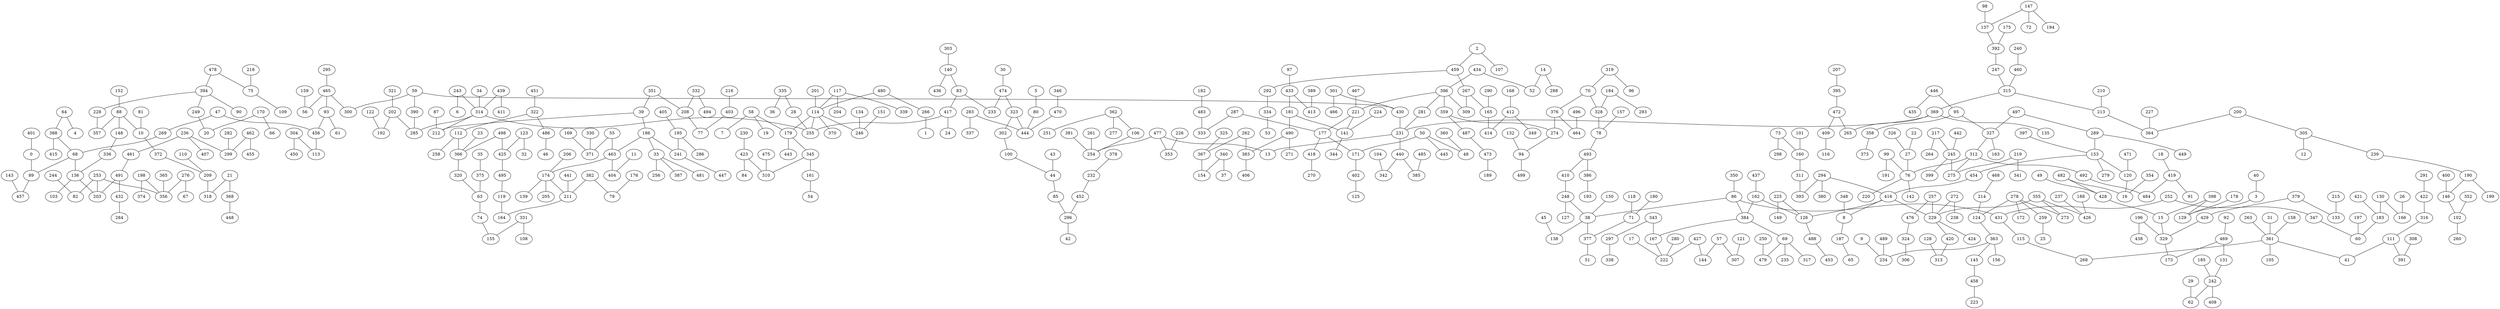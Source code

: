 strict graph G {
0;
1;
2;
3;
4;
5;
6;
7;
8;
9;
10;
11;
12;
13;
14;
15;
16;
17;
18;
19;
20;
21;
22;
23;
24;
25;
26;
27;
28;
29;
30;
31;
32;
33;
34;
35;
36;
37;
38;
39;
40;
41;
42;
43;
44;
45;
46;
47;
48;
49;
50;
51;
52;
53;
54;
55;
56;
57;
58;
59;
60;
61;
62;
63;
64;
65;
66;
67;
68;
69;
70;
71;
72;
73;
74;
75;
76;
77;
78;
79;
80;
81;
82;
83;
84;
85;
86;
87;
88;
89;
90;
91;
92;
93;
94;
95;
96;
97;
98;
99;
100;
101;
102;
103;
104;
105;
106;
107;
108;
109;
110;
111;
112;
113;
114;
115;
116;
117;
118;
119;
120;
121;
122;
123;
124;
125;
126;
127;
128;
129;
130;
131;
132;
133;
134;
135;
136;
137;
138;
139;
140;
141;
142;
143;
144;
145;
146;
147;
148;
149;
150;
151;
152;
153;
154;
155;
156;
157;
158;
159;
160;
161;
162;
163;
164;
165;
166;
167;
168;
169;
170;
171;
172;
173;
174;
175;
176;
177;
178;
179;
180;
181;
182;
183;
184;
185;
186;
187;
188;
189;
190;
191;
192;
193;
194;
195;
196;
197;
198;
199;
200;
201;
202;
203;
204;
205;
206;
207;
208;
209;
210;
211;
212;
213;
214;
215;
216;
217;
218;
219;
220;
221;
222;
223;
224;
225;
226;
227;
228;
229;
230;
231;
232;
233;
234;
235;
236;
237;
238;
239;
240;
241;
242;
243;
244;
245;
246;
247;
248;
249;
250;
251;
252;
253;
254;
255;
256;
257;
258;
259;
260;
261;
262;
263;
264;
265;
266;
267;
268;
269;
270;
271;
272;
273;
274;
275;
276;
277;
278;
279;
280;
281;
282;
283;
284;
285;
286;
287;
288;
289;
290;
291;
292;
293;
294;
295;
296;
297;
298;
299;
300;
301;
302;
303;
304;
305;
306;
307;
308;
309;
310;
311;
312;
313;
314;
315;
316;
317;
318;
319;
320;
321;
322;
323;
324;
325;
326;
327;
328;
329;
330;
331;
332;
333;
334;
335;
336;
337;
338;
339;
340;
341;
342;
343;
344;
345;
346;
347;
348;
349;
350;
351;
352;
353;
354;
355;
356;
357;
358;
359;
360;
361;
362;
363;
364;
365;
366;
367;
368;
369;
370;
371;
372;
373;
374;
375;
376;
377;
378;
379;
380;
381;
382;
383;
384;
385;
386;
387;
388;
389;
390;
391;
392;
393;
394;
395;
396;
397;
398;
399;
400;
401;
402;
403;
404;
405;
406;
407;
408;
409;
410;
411;
412;
413;
414;
415;
416;
417;
418;
419;
420;
421;
422;
423;
424;
425;
426;
427;
428;
429;
430;
431;
432;
433;
434;
435;
436;
437;
438;
439;
440;
441;
442;
443;
444;
445;
446;
447;
448;
449;
450;
451;
452;
453;
454;
455;
456;
457;
458;
459;
460;
461;
462;
463;
464;
465;
466;
467;
468;
469;
470;
471;
472;
473;
474;
475;
476;
477;
478;
479;
480;
481;
482;
483;
484;
485;
486;
487;
488;
489;
490;
491;
492;
493;
494;
495;
496;
497;
498;
499;
419 -- 484;
350 -- 86;
207 -- 395;
55 -- 371;
301 -- 430;
376 -- 274;
248 -- 38;
465 -- 56;
497 -- 289;
336 -- 136;
76 -- 220;
3 -- 129;
201 -- 114;
378 -- 232;
100 -- 44;
136 -- 203;
269 -- 68;
434 -- 396;
477 -- 13;
311 -- 393;
331 -- 108;
78 -- 493;
83 -- 233;
416 -- 126;
243 -- 314;
281 -- 231;
177 -- 418;
312 -- 76;
334 -- 53;
200 -- 305;
432 -- 284;
363 -- 156;
33 -- 256;
243 -- 6;
217 -- 245;
485 -- 385;
410 -- 248;
47 -- 456;
253 -- 356;
132 -- 94;
355 -- 229;
278 -- 259;
454 -- 416;
314 -- 285;
409 -- 116;
322 -- 112;
431 -- 115;
112 -- 258;
122 -- 192;
289 -- 449;
111 -- 41;
487 -- 473;
39 -- 212;
87 -- 212;
493 -- 386;
39 -- 186;
366 -- 320;
134 -- 246;
320 -- 63;
384 -- 167;
186 -- 463;
472 -- 265;
21 -- 368;
324 -- 306;
394 -- 228;
395 -- 472;
417 -- 255;
70 -- 328;
419 -- 91;
195 -- 241;
227 -- 364;
59 -- 300;
325 -- 367;
439 -- 314;
171 -- 402;
305 -- 12;
363 -- 145;
322 -- 486;
423 -- 84;
93 -- 61;
429 -- 329;
412 -- 414;
440 -- 385;
396 -- 221;
263 -- 361;
314 -- 212;
197 -- 60;
175 -- 392;
206 -- 174;
95 -- 358;
319 -- 70;
442 -- 245;
305 -- 239;
76 -- 142;
465 -- 300;
40 -- 3;
340 -- 37;
304 -- 450;
74 -- 155;
441 -- 211;
143 -- 457;
427 -- 144;
418 -- 270;
274 -- 94;
89 -- 457;
312 -- 275;
186 -- 33;
128 -- 313;
57 -- 307;
302 -- 100;
361 -- 105;
367 -- 154;
18 -- 419;
262 -- 367;
252 -- 431;
38 -- 377;
229 -- 420;
253 -- 82;
209 -- 318;
102 -- 260;
352 -- 102;
439 -- 411;
390 -- 285;
231 -- 440;
491 -- 203;
377 -- 51;
463 -- 174;
174 -- 205;
216 -- 403;
345 -- 310;
165 -- 414;
403 -- 77;
177 -- 171;
348 -- 8;
482 -- 16;
208 -- 77;
236 -- 299;
181 -- 141;
169 -- 371;
69 -- 479;
157 -- 78;
392 -- 247;
347 -- 60;
14 -- 52;
190 -- 199;
383 -- 406;
118 -- 71;
332 -- 494;
50 -- 445;
465 -- 93;
168 -- 412;
375 -- 63;
294 -- 416;
88 -- 148;
355 -- 273;
369 -- 231;
388 -- 68;
232 -- 452;
249 -- 20;
463 -- 404;
354 -- 16;
85 -- 296;
315 -- 369;
200 -- 364;
158 -- 361;
262 -- 383;
190 -- 146;
423 -- 310;
162 -- 384;
126 -- 488;
446 -- 95;
497 -- 327;
471 -- 120;
179 -- 443;
396 -- 281;
248 -- 127;
379 -- 133;
477 -- 353;
266 -- 1;
148 -- 336;
276 -- 67;
136 -- 103;
161 -- 54;
47 -- 269;
345 -- 161;
480 -- 114;
183 -- 60;
213 -- 364;
417 -- 24;
75 -- 109;
228 -- 357;
121 -- 307;
55 -- 463;
490 -- 383;
28 -- 255;
351 -- 39;
38 -- 138;
50 -- 48;
421 -- 183;
314 -- 255;
181 -- 490;
312 -- 492;
267 -- 309;
2 -- 459;
58 -- 7;
493 -- 410;
112 -- 366;
224 -- 141;
86 -- 384;
64 -- 4;
153 -- 454;
321 -- 202;
289 -- 153;
68 -- 89;
294 -- 393;
498 -- 366;
472 -- 409;
210 -- 213;
363 -- 234;
73 -- 298;
71 -- 377;
476 -- 324;
15 -- 329;
239 -- 190;
170 -- 66;
482 -- 428;
384 -- 69;
257 -- 229;
400 -- 146;
304 -- 113;
459 -- 292;
73 -- 160;
120 -- 16;
343 -- 167;
328 -- 78;
95 -- 327;
396 -- 309;
278 -- 273;
70 -- 376;
245 -- 275;
379 -- 429;
462 -- 455;
467 -- 221;
219 -- 341;
297 -- 338;
153 -- 279;
184 -- 293;
428 -- 15;
361 -- 41;
452 -- 296;
323 -- 444;
283 -- 444;
153 -- 120;
59 -- 430;
43 -- 44;
368 -- 448;
359 -- 487;
162 -- 126;
218 -- 75;
21 -- 318;
329 -- 173;
215 -- 133;
167 -- 222;
119 -- 164;
490 -- 271;
106 -- 254;
17 -- 222;
49 -- 428;
34 -- 314;
430 -- 231;
416 -- 229;
437 -- 162;
386 -- 193;
433 -- 413;
9 -- 234;
365 -- 356;
433 -- 181;
68 -- 136;
245 -- 399;
237 -- 426;
427 -- 222;
292 -- 334;
474 -- 323;
88 -- 10;
196 -- 438;
459 -- 267;
315 -- 213;
44 -- 85;
396 -- 359;
361 -- 268;
14 -- 288;
219 -- 275;
117 -- 339;
59 -- 390;
196 -- 329;
241 -- 447;
88 -- 357;
278 -- 172;
462 -- 299;
99 -- 76;
394 -- 249;
86 -- 38;
468 -- 214;
114 -- 255;
359 -- 274;
140 -- 436;
86 -- 431;
291 -- 422;
145 -- 458;
117 -- 114;
480 -- 266;
362 -- 106;
398 -- 129;
236 -- 461;
63 -- 74;
188 -- 426;
478 -- 75;
358 -- 373;
27 -- 76;
123 -- 425;
101 -- 160;
296 -- 42;
176 -- 79;
58 -- 19;
477 -- 254;
327 -- 312;
474 -- 233;
389 -- 413;
351 -- 208;
498 -- 425;
247 -- 315;
231 -- 13;
186 -- 241;
405 -- 195;
475 -- 310;
83 -- 417;
45 -- 138;
272 -- 238;
99 -- 191;
456 -- 113;
272 -- 229;
198 -- 356;
478 -- 394;
11 -- 404;
267 -- 165;
184 -- 328;
402 -- 125;
30 -- 474;
80 -- 444;
146 -- 102;
23 -- 366;
355 -- 426;
323 -- 302;
174 -- 211;
124 -- 363;
187 -- 65;
278 -- 124;
221 -- 141;
327 -- 163;
486 -- 46;
425 -- 495;
495 -- 119;
240 -- 460;
179 -- 345;
92 -- 469;
214 -- 124;
94 -- 499;
114 -- 179;
261 -- 254;
461 -- 491;
33 -- 481;
29 -- 62;
115 -- 268;
58 -- 179;
141 -- 344;
10 -- 372;
170 -- 20;
412 -- 349;
473 -- 189;
446 -- 435;
69 -- 317;
394 -- 90;
236 -- 407;
381 -- 254;
451 -- 322;
225 -- 149;
93 -- 456;
340 -- 154;
221 -- 177;
50 -- 171;
301 -- 466;
332 -- 208;
117 -- 204;
416 -- 8;
137 -- 392;
282 -- 299;
346 -- 470;
280 -- 222;
331 -- 155;
147 -- 194;
123 -- 32;
491 -- 432;
252 -- 347;
488 -- 453;
211 -- 164;
104 -- 342;
440 -- 342;
287 -- 177;
287 -- 333;
202 -- 192;
81 -- 10;
217 -- 264;
362 -- 251;
35 -- 375;
369 -- 135;
469 -- 173;
420 -- 313;
470 -- 444;
152 -- 88;
397 -- 153;
226 -- 353;
0 -- 89;
114 -- 370;
57 -- 144;
229 -- 424;
130 -- 166;
151 -- 246;
335 -- 28;
147 -- 72;
303 -- 140;
492 -- 484;
257 -- 476;
398 -- 15;
97 -- 433;
202 -- 285;
372 -- 209;
376 -- 464;
460 -- 315;
253 -- 203;
469 -- 131;
362 -- 277;
111 -- 391;
276 -- 356;
360 -- 48;
242 -- 62;
401 -- 0;
458 -- 223;
130 -- 183;
69 -- 235;
343 -- 297;
369 -- 265;
26 -- 166;
147 -- 137;
326 -- 27;
180 -- 71;
230 -- 423;
33 -- 387;
22 -- 27;
31 -- 361;
388 -- 415;
110 -- 209;
64 -- 388;
434 -- 52;
131 -- 242;
319 -- 96;
185 -- 242;
250 -- 479;
290 -- 165;
2 -- 107;
259 -- 25;
160 -- 311;
316 -- 111;
244 -- 82;
308 -- 391;
294 -- 380;
283 -- 337;
496 -- 464;
422 -- 316;
242 -- 408;
483 -- 333;
150 -- 38;
178 -- 129;
335 -- 36;
5 -- 80;
198 -- 374;
225 -- 126;
195 -- 286;
330 -- 371;
182 -- 483;
8 -- 187;
382 -- 211;
295 -- 465;
489 -- 234;
174 -- 139;
114 -- 246;
159 -- 56;
140 -- 83;
382 -- 79;
98 -- 137;
}
